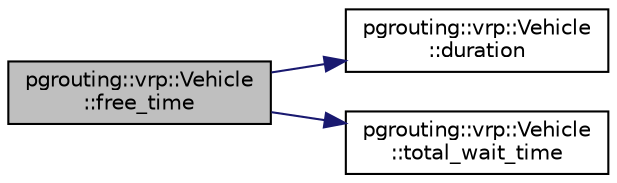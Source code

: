 digraph "pgrouting::vrp::Vehicle::free_time"
{
  edge [fontname="Helvetica",fontsize="10",labelfontname="Helvetica",labelfontsize="10"];
  node [fontname="Helvetica",fontsize="10",shape=record];
  rankdir="LR";
  Node1 [label="pgrouting::vrp::Vehicle\l::free_time",height=0.2,width=0.4,color="black", fillcolor="grey75", style="filled" fontcolor="black"];
  Node1 -> Node2 [color="midnightblue",fontsize="10",style="solid",fontname="Helvetica"];
  Node2 [label="pgrouting::vrp::Vehicle\l::duration",height=0.2,width=0.4,color="black", fillcolor="white", style="filled",URL="$classpgrouting_1_1vrp_1_1Vehicle.html#a990ae125d07ee6bed08a31730f7e5faa"];
  Node1 -> Node3 [color="midnightblue",fontsize="10",style="solid",fontname="Helvetica"];
  Node3 [label="pgrouting::vrp::Vehicle\l::total_wait_time",height=0.2,width=0.4,color="black", fillcolor="white", style="filled",URL="$classpgrouting_1_1vrp_1_1Vehicle.html#a82b70004991a14051dfcfea449d3705f"];
}
